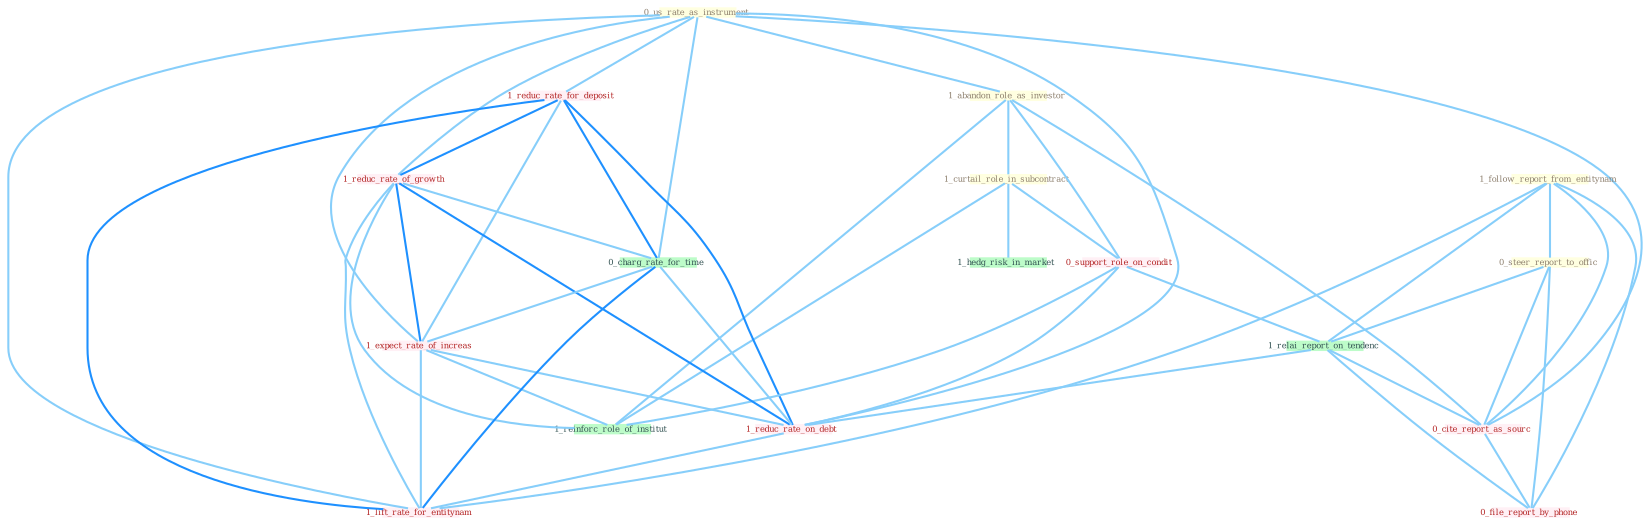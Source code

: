 Graph G{ 
    node
    [shape=polygon,style=filled,width=.5,height=.06,color="#BDFCC9",fixedsize=true,fontsize=4,
    fontcolor="#2f4f4f"];
    {node
    [color="#ffffe0", fontcolor="#8b7d6b"] "0_us_rate_as_instrument " "1_follow_report_from_entitynam " "1_abandon_role_as_investor " "1_curtail_role_in_subcontract " "0_steer_report_to_offic "}
{node [color="#fff0f5", fontcolor="#b22222"] "1_reduc_rate_for_deposit " "0_support_role_on_condit " "0_cite_report_as_sourc " "1_reduc_rate_of_growth " "0_file_report_by_phone " "1_expect_rate_of_increas " "1_reduc_rate_on_debt " "1_lift_rate_for_entitynam "}
edge [color="#B0E2FF"];

	"0_us_rate_as_instrument " -- "1_abandon_role_as_investor " [w="1", color="#87cefa" ];
	"0_us_rate_as_instrument " -- "1_reduc_rate_for_deposit " [w="1", color="#87cefa" ];
	"0_us_rate_as_instrument " -- "0_cite_report_as_sourc " [w="1", color="#87cefa" ];
	"0_us_rate_as_instrument " -- "1_reduc_rate_of_growth " [w="1", color="#87cefa" ];
	"0_us_rate_as_instrument " -- "0_charg_rate_for_time " [w="1", color="#87cefa" ];
	"0_us_rate_as_instrument " -- "1_expect_rate_of_increas " [w="1", color="#87cefa" ];
	"0_us_rate_as_instrument " -- "1_reduc_rate_on_debt " [w="1", color="#87cefa" ];
	"0_us_rate_as_instrument " -- "1_lift_rate_for_entitynam " [w="1", color="#87cefa" ];
	"1_follow_report_from_entitynam " -- "0_steer_report_to_offic " [w="1", color="#87cefa" ];
	"1_follow_report_from_entitynam " -- "1_relai_report_on_tendenc " [w="1", color="#87cefa" ];
	"1_follow_report_from_entitynam " -- "0_cite_report_as_sourc " [w="1", color="#87cefa" ];
	"1_follow_report_from_entitynam " -- "0_file_report_by_phone " [w="1", color="#87cefa" ];
	"1_follow_report_from_entitynam " -- "1_lift_rate_for_entitynam " [w="1", color="#87cefa" ];
	"1_abandon_role_as_investor " -- "1_curtail_role_in_subcontract " [w="1", color="#87cefa" ];
	"1_abandon_role_as_investor " -- "0_support_role_on_condit " [w="1", color="#87cefa" ];
	"1_abandon_role_as_investor " -- "0_cite_report_as_sourc " [w="1", color="#87cefa" ];
	"1_abandon_role_as_investor " -- "1_reinforc_role_of_institut " [w="1", color="#87cefa" ];
	"1_curtail_role_in_subcontract " -- "0_support_role_on_condit " [w="1", color="#87cefa" ];
	"1_curtail_role_in_subcontract " -- "1_reinforc_role_of_institut " [w="1", color="#87cefa" ];
	"1_curtail_role_in_subcontract " -- "1_hedg_risk_in_market " [w="1", color="#87cefa" ];
	"0_steer_report_to_offic " -- "1_relai_report_on_tendenc " [w="1", color="#87cefa" ];
	"0_steer_report_to_offic " -- "0_cite_report_as_sourc " [w="1", color="#87cefa" ];
	"0_steer_report_to_offic " -- "0_file_report_by_phone " [w="1", color="#87cefa" ];
	"1_reduc_rate_for_deposit " -- "1_reduc_rate_of_growth " [w="2", color="#1e90ff" , len=0.8];
	"1_reduc_rate_for_deposit " -- "0_charg_rate_for_time " [w="2", color="#1e90ff" , len=0.8];
	"1_reduc_rate_for_deposit " -- "1_expect_rate_of_increas " [w="1", color="#87cefa" ];
	"1_reduc_rate_for_deposit " -- "1_reduc_rate_on_debt " [w="2", color="#1e90ff" , len=0.8];
	"1_reduc_rate_for_deposit " -- "1_lift_rate_for_entitynam " [w="2", color="#1e90ff" , len=0.8];
	"0_support_role_on_condit " -- "1_relai_report_on_tendenc " [w="1", color="#87cefa" ];
	"0_support_role_on_condit " -- "1_reduc_rate_on_debt " [w="1", color="#87cefa" ];
	"0_support_role_on_condit " -- "1_reinforc_role_of_institut " [w="1", color="#87cefa" ];
	"1_relai_report_on_tendenc " -- "0_cite_report_as_sourc " [w="1", color="#87cefa" ];
	"1_relai_report_on_tendenc " -- "0_file_report_by_phone " [w="1", color="#87cefa" ];
	"1_relai_report_on_tendenc " -- "1_reduc_rate_on_debt " [w="1", color="#87cefa" ];
	"0_cite_report_as_sourc " -- "0_file_report_by_phone " [w="1", color="#87cefa" ];
	"1_reduc_rate_of_growth " -- "0_charg_rate_for_time " [w="1", color="#87cefa" ];
	"1_reduc_rate_of_growth " -- "1_expect_rate_of_increas " [w="2", color="#1e90ff" , len=0.8];
	"1_reduc_rate_of_growth " -- "1_reduc_rate_on_debt " [w="2", color="#1e90ff" , len=0.8];
	"1_reduc_rate_of_growth " -- "1_reinforc_role_of_institut " [w="1", color="#87cefa" ];
	"1_reduc_rate_of_growth " -- "1_lift_rate_for_entitynam " [w="1", color="#87cefa" ];
	"0_charg_rate_for_time " -- "1_expect_rate_of_increas " [w="1", color="#87cefa" ];
	"0_charg_rate_for_time " -- "1_reduc_rate_on_debt " [w="1", color="#87cefa" ];
	"0_charg_rate_for_time " -- "1_lift_rate_for_entitynam " [w="2", color="#1e90ff" , len=0.8];
	"1_expect_rate_of_increas " -- "1_reduc_rate_on_debt " [w="1", color="#87cefa" ];
	"1_expect_rate_of_increas " -- "1_reinforc_role_of_institut " [w="1", color="#87cefa" ];
	"1_expect_rate_of_increas " -- "1_lift_rate_for_entitynam " [w="1", color="#87cefa" ];
	"1_reduc_rate_on_debt " -- "1_lift_rate_for_entitynam " [w="1", color="#87cefa" ];
}